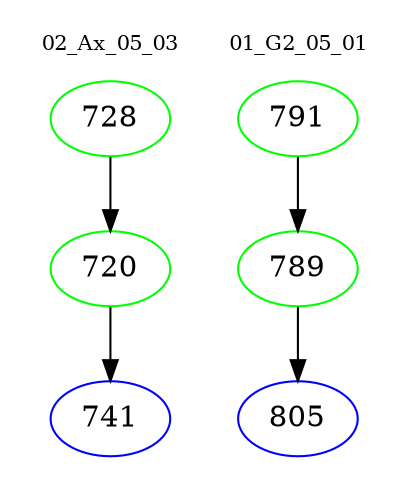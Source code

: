 digraph{
subgraph cluster_0 {
color = white
label = "02_Ax_05_03";
fontsize=10;
T0_728 [label="728", color="green"]
T0_728 -> T0_720 [color="black"]
T0_720 [label="720", color="green"]
T0_720 -> T0_741 [color="black"]
T0_741 [label="741", color="blue"]
}
subgraph cluster_1 {
color = white
label = "01_G2_05_01";
fontsize=10;
T1_791 [label="791", color="green"]
T1_791 -> T1_789 [color="black"]
T1_789 [label="789", color="green"]
T1_789 -> T1_805 [color="black"]
T1_805 [label="805", color="blue"]
}
}
